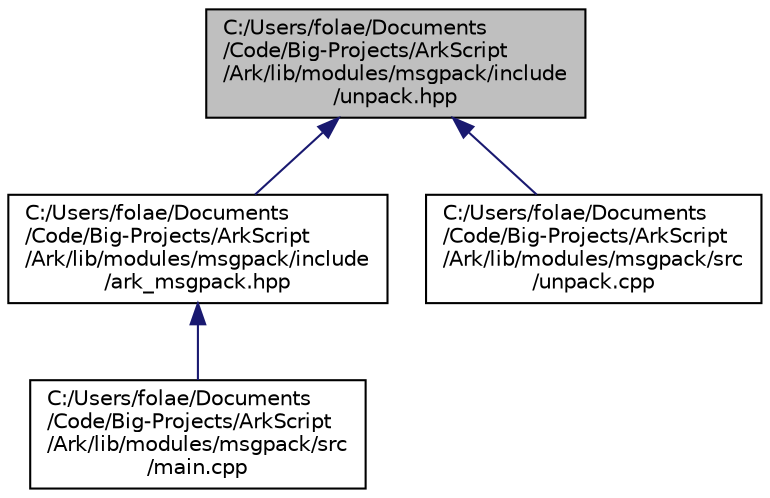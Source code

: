 digraph "C:/Users/folae/Documents/Code/Big-Projects/ArkScript/Ark/lib/modules/msgpack/include/unpack.hpp"
{
 // INTERACTIVE_SVG=YES
 // LATEX_PDF_SIZE
  edge [fontname="Helvetica",fontsize="10",labelfontname="Helvetica",labelfontsize="10"];
  node [fontname="Helvetica",fontsize="10",shape=record];
  Node1 [label="C:/Users/folae/Documents\l/Code/Big-Projects/ArkScript\l/Ark/lib/modules/msgpack/include\l/unpack.hpp",height=0.2,width=0.4,color="black", fillcolor="grey75", style="filled", fontcolor="black",tooltip=" "];
  Node1 -> Node2 [dir="back",color="midnightblue",fontsize="10",style="solid",fontname="Helvetica"];
  Node2 [label="C:/Users/folae/Documents\l/Code/Big-Projects/ArkScript\l/Ark/lib/modules/msgpack/include\l/ark_msgpack.hpp",height=0.2,width=0.4,color="black", fillcolor="white", style="filled",URL="$d5/d96/ark__msgpack_8hpp.html",tooltip=" "];
  Node2 -> Node3 [dir="back",color="midnightblue",fontsize="10",style="solid",fontname="Helvetica"];
  Node3 [label="C:/Users/folae/Documents\l/Code/Big-Projects/ArkScript\l/Ark/lib/modules/msgpack/src\l/main.cpp",height=0.2,width=0.4,color="black", fillcolor="white", style="filled",URL="$d0/db7/lib_2modules_2msgpack_2src_2main_8cpp.html",tooltip=" "];
  Node1 -> Node4 [dir="back",color="midnightblue",fontsize="10",style="solid",fontname="Helvetica"];
  Node4 [label="C:/Users/folae/Documents\l/Code/Big-Projects/ArkScript\l/Ark/lib/modules/msgpack/src\l/unpack.cpp",height=0.2,width=0.4,color="black", fillcolor="white", style="filled",URL="$de/dcf/unpack_8cpp.html",tooltip=" "];
}
